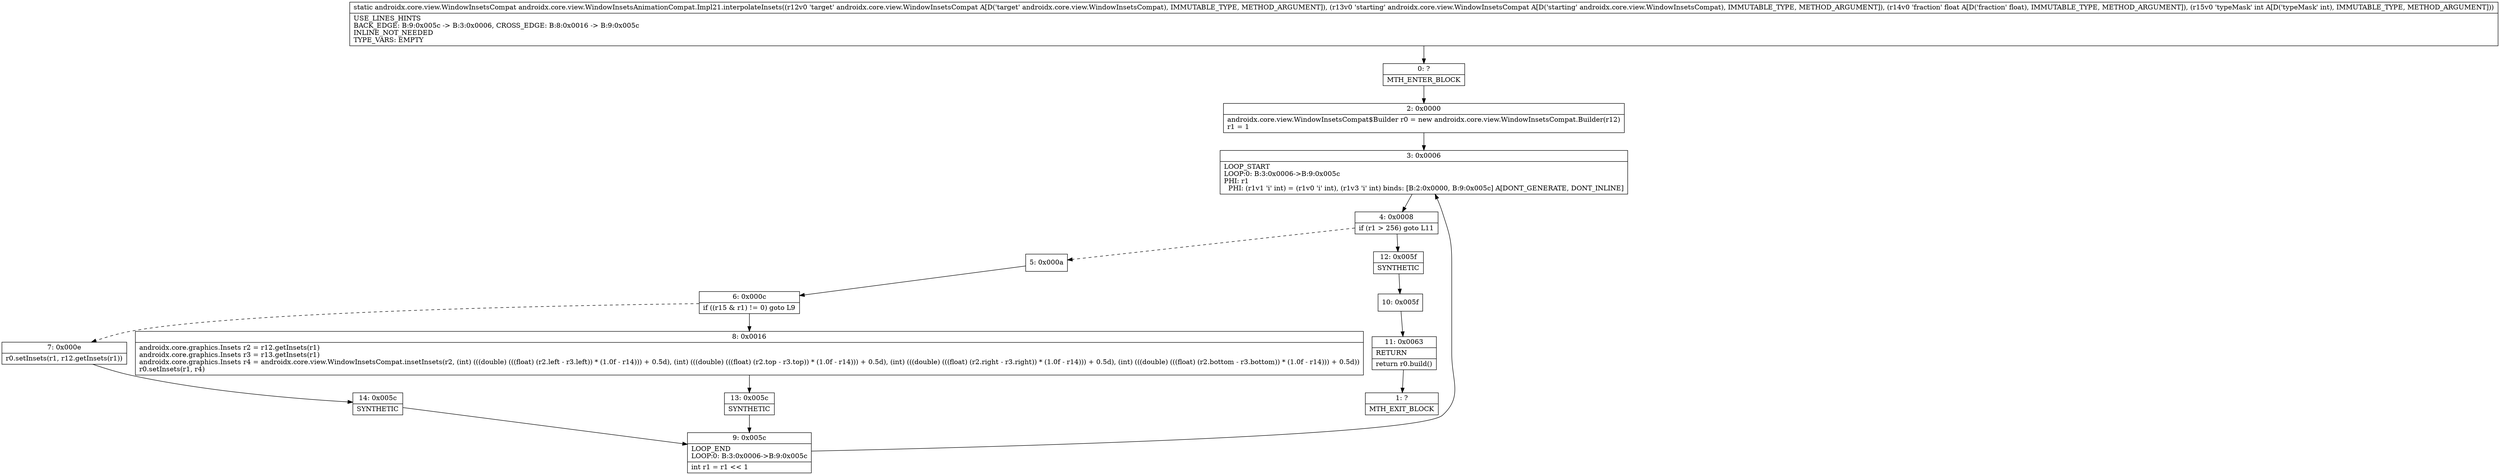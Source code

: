 digraph "CFG forandroidx.core.view.WindowInsetsAnimationCompat.Impl21.interpolateInsets(Landroidx\/core\/view\/WindowInsetsCompat;Landroidx\/core\/view\/WindowInsetsCompat;FI)Landroidx\/core\/view\/WindowInsetsCompat;" {
Node_0 [shape=record,label="{0\:\ ?|MTH_ENTER_BLOCK\l}"];
Node_2 [shape=record,label="{2\:\ 0x0000|androidx.core.view.WindowInsetsCompat$Builder r0 = new androidx.core.view.WindowInsetsCompat.Builder(r12)\lr1 = 1\l}"];
Node_3 [shape=record,label="{3\:\ 0x0006|LOOP_START\lLOOP:0: B:3:0x0006\-\>B:9:0x005c\lPHI: r1 \l  PHI: (r1v1 'i' int) = (r1v0 'i' int), (r1v3 'i' int) binds: [B:2:0x0000, B:9:0x005c] A[DONT_GENERATE, DONT_INLINE]\l}"];
Node_4 [shape=record,label="{4\:\ 0x0008|if (r1 \> 256) goto L11\l}"];
Node_5 [shape=record,label="{5\:\ 0x000a}"];
Node_6 [shape=record,label="{6\:\ 0x000c|if ((r15 & r1) != 0) goto L9\l}"];
Node_7 [shape=record,label="{7\:\ 0x000e|r0.setInsets(r1, r12.getInsets(r1))\l}"];
Node_14 [shape=record,label="{14\:\ 0x005c|SYNTHETIC\l}"];
Node_9 [shape=record,label="{9\:\ 0x005c|LOOP_END\lLOOP:0: B:3:0x0006\-\>B:9:0x005c\l|int r1 = r1 \<\< 1\l}"];
Node_8 [shape=record,label="{8\:\ 0x0016|androidx.core.graphics.Insets r2 = r12.getInsets(r1)\landroidx.core.graphics.Insets r3 = r13.getInsets(r1)\landroidx.core.graphics.Insets r4 = androidx.core.view.WindowInsetsCompat.insetInsets(r2, (int) (((double) (((float) (r2.left \- r3.left)) * (1.0f \- r14))) + 0.5d), (int) (((double) (((float) (r2.top \- r3.top)) * (1.0f \- r14))) + 0.5d), (int) (((double) (((float) (r2.right \- r3.right)) * (1.0f \- r14))) + 0.5d), (int) (((double) (((float) (r2.bottom \- r3.bottom)) * (1.0f \- r14))) + 0.5d))\lr0.setInsets(r1, r4)\l}"];
Node_13 [shape=record,label="{13\:\ 0x005c|SYNTHETIC\l}"];
Node_12 [shape=record,label="{12\:\ 0x005f|SYNTHETIC\l}"];
Node_10 [shape=record,label="{10\:\ 0x005f}"];
Node_11 [shape=record,label="{11\:\ 0x0063|RETURN\l|return r0.build()\l}"];
Node_1 [shape=record,label="{1\:\ ?|MTH_EXIT_BLOCK\l}"];
MethodNode[shape=record,label="{static androidx.core.view.WindowInsetsCompat androidx.core.view.WindowInsetsAnimationCompat.Impl21.interpolateInsets((r12v0 'target' androidx.core.view.WindowInsetsCompat A[D('target' androidx.core.view.WindowInsetsCompat), IMMUTABLE_TYPE, METHOD_ARGUMENT]), (r13v0 'starting' androidx.core.view.WindowInsetsCompat A[D('starting' androidx.core.view.WindowInsetsCompat), IMMUTABLE_TYPE, METHOD_ARGUMENT]), (r14v0 'fraction' float A[D('fraction' float), IMMUTABLE_TYPE, METHOD_ARGUMENT]), (r15v0 'typeMask' int A[D('typeMask' int), IMMUTABLE_TYPE, METHOD_ARGUMENT]))  | USE_LINES_HINTS\lBACK_EDGE: B:9:0x005c \-\> B:3:0x0006, CROSS_EDGE: B:8:0x0016 \-\> B:9:0x005c\lINLINE_NOT_NEEDED\lTYPE_VARS: EMPTY\l}"];
MethodNode -> Node_0;Node_0 -> Node_2;
Node_2 -> Node_3;
Node_3 -> Node_4;
Node_4 -> Node_5[style=dashed];
Node_4 -> Node_12;
Node_5 -> Node_6;
Node_6 -> Node_7[style=dashed];
Node_6 -> Node_8;
Node_7 -> Node_14;
Node_14 -> Node_9;
Node_9 -> Node_3;
Node_8 -> Node_13;
Node_13 -> Node_9;
Node_12 -> Node_10;
Node_10 -> Node_11;
Node_11 -> Node_1;
}


